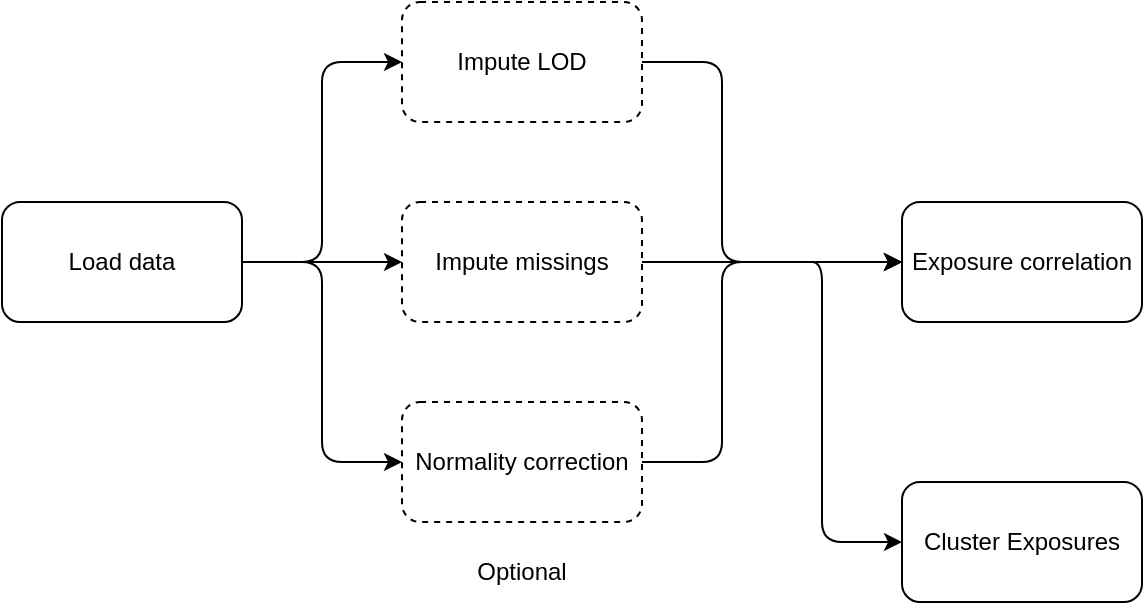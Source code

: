 <mxfile version="12.8.8" type="device"><diagram id="ikGk5NHHArcJRp3SPBoH" name="Page-1"><mxGraphModel dx="786" dy="546" grid="1" gridSize="10" guides="1" tooltips="1" connect="1" arrows="1" fold="1" page="1" pageScale="1" pageWidth="827" pageHeight="1169" math="0" shadow="0"><root><mxCell id="0"/><mxCell id="1" parent="0"/><mxCell id="invHRjWYSuwBnFAoER7o-14" value="Load data" style="rounded=1;whiteSpace=wrap;html=1;" vertex="1" parent="1"><mxGeometry x="90" y="250" width="120" height="60" as="geometry"/></mxCell><mxCell id="invHRjWYSuwBnFAoER7o-16" value="Cluster Exposures" style="rounded=1;whiteSpace=wrap;html=1;" vertex="1" parent="1"><mxGeometry x="540" y="390" width="120" height="60" as="geometry"/></mxCell><mxCell id="invHRjWYSuwBnFAoER7o-19" value="Exposure correlation" style="rounded=1;whiteSpace=wrap;html=1;" vertex="1" parent="1"><mxGeometry x="540" y="250" width="120" height="60" as="geometry"/></mxCell><mxCell id="invHRjWYSuwBnFAoER7o-21" value="Impute missings" style="rounded=1;whiteSpace=wrap;html=1;dashed=1;" vertex="1" parent="1"><mxGeometry x="290" y="250" width="120" height="60" as="geometry"/></mxCell><mxCell id="invHRjWYSuwBnFAoER7o-22" value="" style="endArrow=classic;html=1;exitX=1;exitY=0.5;exitDx=0;exitDy=0;entryX=0;entryY=0.5;entryDx=0;entryDy=0;" edge="1" parent="1" target="invHRjWYSuwBnFAoER7o-21"><mxGeometry width="50" height="50" relative="1" as="geometry"><mxPoint x="210" y="280" as="sourcePoint"/><mxPoint x="380" y="230" as="targetPoint"/></mxGeometry></mxCell><mxCell id="invHRjWYSuwBnFAoER7o-23" value="Impute LOD" style="rounded=1;whiteSpace=wrap;html=1;dashed=1;" vertex="1" parent="1"><mxGeometry x="290" y="150" width="120" height="60" as="geometry"/></mxCell><mxCell id="invHRjWYSuwBnFAoER7o-24" value="Normality correction" style="rounded=1;whiteSpace=wrap;html=1;dashed=1;" vertex="1" parent="1"><mxGeometry x="290" y="350" width="120" height="60" as="geometry"/></mxCell><mxCell id="invHRjWYSuwBnFAoER7o-25" value="" style="endArrow=classic;html=1;exitX=1;exitY=0.5;exitDx=0;exitDy=0;entryX=0;entryY=0.5;entryDx=0;entryDy=0;" edge="1" parent="1" target="invHRjWYSuwBnFAoER7o-24"><mxGeometry width="50" height="50" relative="1" as="geometry"><mxPoint x="210" y="280" as="sourcePoint"/><mxPoint x="380" y="230" as="targetPoint"/><Array as="points"><mxPoint x="250" y="280"/><mxPoint x="250" y="380"/></Array></mxGeometry></mxCell><mxCell id="invHRjWYSuwBnFAoER7o-26" value="" style="endArrow=classic;html=1;exitX=1;exitY=0.5;exitDx=0;exitDy=0;entryX=0;entryY=0.5;entryDx=0;entryDy=0;" edge="1" parent="1" target="invHRjWYSuwBnFAoER7o-23"><mxGeometry width="50" height="50" relative="1" as="geometry"><mxPoint x="210" y="280" as="sourcePoint"/><mxPoint x="380" y="230" as="targetPoint"/><Array as="points"><mxPoint x="250" y="280"/><mxPoint x="250" y="180"/></Array></mxGeometry></mxCell><mxCell id="invHRjWYSuwBnFAoER7o-27" value="" style="endArrow=classic;html=1;exitX=1;exitY=0.5;exitDx=0;exitDy=0;entryX=0;entryY=0.5;entryDx=0;entryDy=0;" edge="1" parent="1" source="invHRjWYSuwBnFAoER7o-23" target="invHRjWYSuwBnFAoER7o-19"><mxGeometry width="50" height="50" relative="1" as="geometry"><mxPoint x="380" y="400" as="sourcePoint"/><mxPoint x="430" y="350" as="targetPoint"/><Array as="points"><mxPoint x="450" y="180"/><mxPoint x="450" y="280"/></Array></mxGeometry></mxCell><mxCell id="invHRjWYSuwBnFAoER7o-28" value="" style="endArrow=classic;html=1;exitX=1;exitY=0.5;exitDx=0;exitDy=0;entryX=0;entryY=0.5;entryDx=0;entryDy=0;" edge="1" parent="1" source="invHRjWYSuwBnFAoER7o-21" target="invHRjWYSuwBnFAoER7o-19"><mxGeometry width="50" height="50" relative="1" as="geometry"><mxPoint x="380" y="330" as="sourcePoint"/><mxPoint x="430" y="280" as="targetPoint"/></mxGeometry></mxCell><mxCell id="invHRjWYSuwBnFAoER7o-29" value="" style="endArrow=classic;html=1;exitX=1;exitY=0.5;exitDx=0;exitDy=0;entryX=0;entryY=0.5;entryDx=0;entryDy=0;" edge="1" parent="1" source="invHRjWYSuwBnFAoER7o-24" target="invHRjWYSuwBnFAoER7o-19"><mxGeometry width="50" height="50" relative="1" as="geometry"><mxPoint x="380" y="330" as="sourcePoint"/><mxPoint x="430" y="280" as="targetPoint"/><Array as="points"><mxPoint x="450" y="380"/><mxPoint x="450" y="280"/></Array></mxGeometry></mxCell><mxCell id="invHRjWYSuwBnFAoER7o-30" value="Optional" style="text;html=1;strokeColor=none;fillColor=none;align=center;verticalAlign=middle;whiteSpace=wrap;rounded=0;dashed=1;" vertex="1" parent="1"><mxGeometry x="325" y="420" width="50" height="30" as="geometry"/></mxCell><mxCell id="invHRjWYSuwBnFAoER7o-31" value="" style="endArrow=classic;html=1;entryX=0;entryY=0.5;entryDx=0;entryDy=0;" edge="1" parent="1" target="invHRjWYSuwBnFAoER7o-16"><mxGeometry width="50" height="50" relative="1" as="geometry"><mxPoint x="490" y="280" as="sourcePoint"/><mxPoint x="530" y="350" as="targetPoint"/><Array as="points"><mxPoint x="500" y="280"/><mxPoint x="500" y="420"/></Array></mxGeometry></mxCell></root></mxGraphModel></diagram></mxfile>